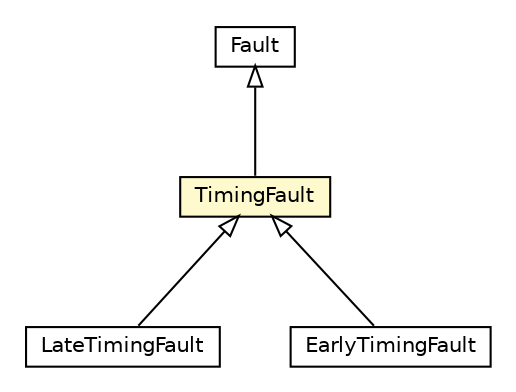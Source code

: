 #!/usr/local/bin/dot
#
# Class diagram 
# Generated by UMLGraph version R5_6-24-gf6e263 (http://www.umlgraph.org/)
#

digraph G {
	edge [fontname="Helvetica",fontsize=10,labelfontname="Helvetica",labelfontsize=10];
	node [fontname="Helvetica",fontsize=10,shape=plaintext];
	nodesep=0.25;
	ranksep=0.5;
	// org.universAAL.ontology.dependability.LateTimingFault
	c356337 [label=<<table title="org.universAAL.ontology.dependability.LateTimingFault" border="0" cellborder="1" cellspacing="0" cellpadding="2" port="p" href="./LateTimingFault.html">
		<tr><td><table border="0" cellspacing="0" cellpadding="1">
<tr><td align="center" balign="center"> LateTimingFault </td></tr>
		</table></td></tr>
		</table>>, URL="./LateTimingFault.html", fontname="Helvetica", fontcolor="black", fontsize=10.0];
	// org.universAAL.ontology.dependability.TimingFault
	c356346 [label=<<table title="org.universAAL.ontology.dependability.TimingFault" border="0" cellborder="1" cellspacing="0" cellpadding="2" port="p" bgcolor="lemonChiffon" href="./TimingFault.html">
		<tr><td><table border="0" cellspacing="0" cellpadding="1">
<tr><td align="center" balign="center"> TimingFault </td></tr>
		</table></td></tr>
		</table>>, URL="./TimingFault.html", fontname="Helvetica", fontcolor="black", fontsize=10.0];
	// org.universAAL.ontology.dependability.EarlyTimingFault
	c356347 [label=<<table title="org.universAAL.ontology.dependability.EarlyTimingFault" border="0" cellborder="1" cellspacing="0" cellpadding="2" port="p" href="./EarlyTimingFault.html">
		<tr><td><table border="0" cellspacing="0" cellpadding="1">
<tr><td align="center" balign="center"> EarlyTimingFault </td></tr>
		</table></td></tr>
		</table>>, URL="./EarlyTimingFault.html", fontname="Helvetica", fontcolor="black", fontsize=10.0];
	// org.universAAL.ontology.dependability.Fault
	c356350 [label=<<table title="org.universAAL.ontology.dependability.Fault" border="0" cellborder="1" cellspacing="0" cellpadding="2" port="p" href="./Fault.html">
		<tr><td><table border="0" cellspacing="0" cellpadding="1">
<tr><td align="center" balign="center"> Fault </td></tr>
		</table></td></tr>
		</table>>, URL="./Fault.html", fontname="Helvetica", fontcolor="black", fontsize=10.0];
	//org.universAAL.ontology.dependability.LateTimingFault extends org.universAAL.ontology.dependability.TimingFault
	c356346:p -> c356337:p [dir=back,arrowtail=empty];
	//org.universAAL.ontology.dependability.TimingFault extends org.universAAL.ontology.dependability.Fault
	c356350:p -> c356346:p [dir=back,arrowtail=empty];
	//org.universAAL.ontology.dependability.EarlyTimingFault extends org.universAAL.ontology.dependability.TimingFault
	c356346:p -> c356347:p [dir=back,arrowtail=empty];
}

